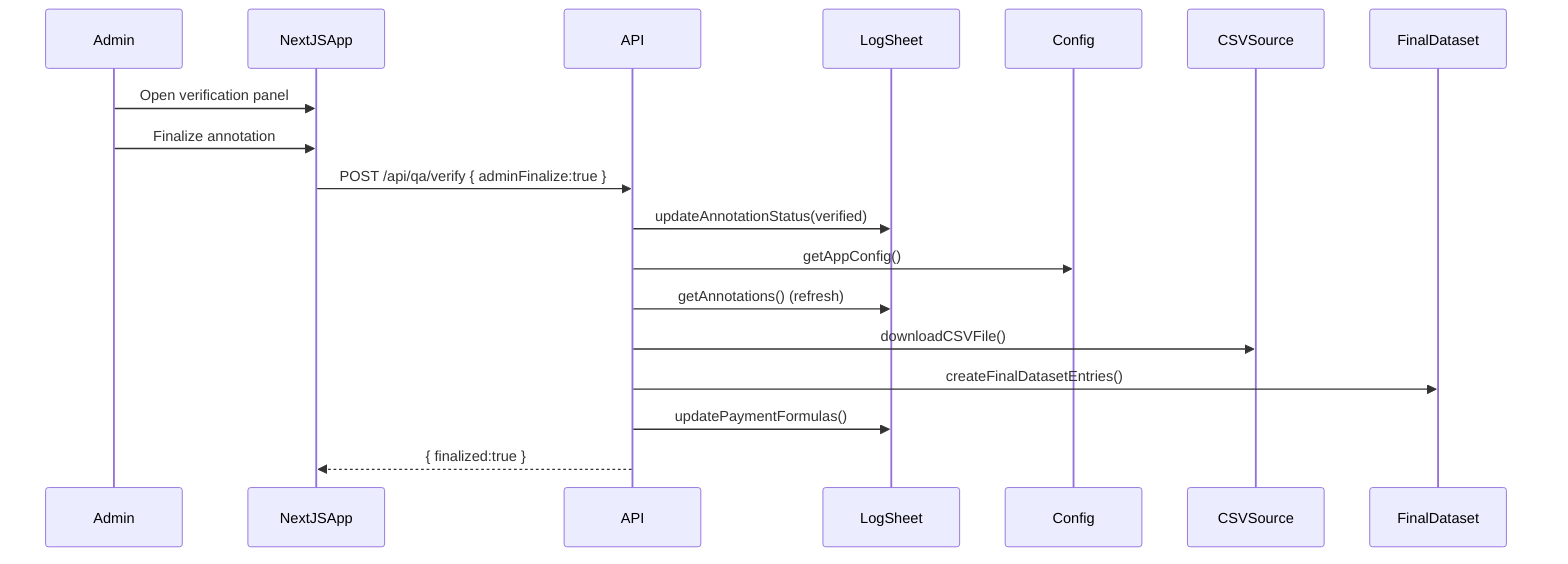 %% Admin Finalization Path (Mermaid)
sequenceDiagram
    participant Admin
    participant NextJSApp
    participant API
    participant LogSheet
    participant Config
    participant CSVSource
    participant FinalDataset

    Admin->>NextJSApp: Open verification panel
    Admin->>NextJSApp: Finalize annotation
    NextJSApp->>API: POST /api/qa/verify { adminFinalize:true }
    API->>LogSheet: updateAnnotationStatus(verified)
    API->>Config: getAppConfig()
    API->>LogSheet: getAnnotations() (refresh)
    API->>CSVSource: downloadCSVFile()
    API->>FinalDataset: createFinalDatasetEntries()
    API->>LogSheet: updatePaymentFormulas()
    API-->>NextJSApp: { finalized:true }